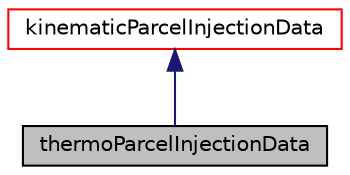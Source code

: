 digraph "thermoParcelInjectionData"
{
  bgcolor="transparent";
  edge [fontname="Helvetica",fontsize="10",labelfontname="Helvetica",labelfontsize="10"];
  node [fontname="Helvetica",fontsize="10",shape=record];
  Node1 [label="thermoParcelInjectionData",height=0.2,width=0.4,color="black", fillcolor="grey75", style="filled", fontcolor="black"];
  Node2 -> Node1 [dir="back",color="midnightblue",fontsize="10",style="solid",fontname="Helvetica"];
  Node2 [label="kinematicParcelInjectionData",height=0.2,width=0.4,color="red",URL="$a01257.html",tooltip="Container class to provide injection data for kinematic parcels. "];
}
